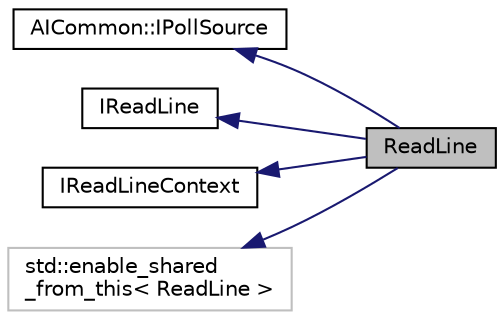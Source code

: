 digraph "ReadLine"
{
 // LATEX_PDF_SIZE
  edge [fontname="Helvetica",fontsize="10",labelfontname="Helvetica",labelfontsize="10"];
  node [fontname="Helvetica",fontsize="10",shape=record];
  rankdir="LR";
  Node1 [label="ReadLine",height=0.2,width=0.4,color="black", fillcolor="grey75", style="filled", fontcolor="black",tooltip=" "];
  Node2 -> Node1 [dir="back",color="midnightblue",fontsize="10",style="solid",fontname="Helvetica"];
  Node2 [label="AICommon::IPollSource",height=0.2,width=0.4,color="black", fillcolor="white", style="filled",URL="$classAICommon_1_1IPollSource.html",tooltip=" "];
  Node3 -> Node1 [dir="back",color="midnightblue",fontsize="10",style="solid",fontname="Helvetica"];
  Node3 [label="IReadLine",height=0.2,width=0.4,color="black", fillcolor="white", style="filled",URL="$classIReadLine.html",tooltip=" "];
  Node4 -> Node1 [dir="back",color="midnightblue",fontsize="10",style="solid",fontname="Helvetica"];
  Node4 [label="IReadLineContext",height=0.2,width=0.4,color="black", fillcolor="white", style="filled",URL="$classIReadLineContext.html",tooltip=" "];
  Node5 -> Node1 [dir="back",color="midnightblue",fontsize="10",style="solid",fontname="Helvetica"];
  Node5 [label="std::enable_shared\l_from_this\< ReadLine \>",height=0.2,width=0.4,color="grey75", fillcolor="white", style="filled",tooltip=" "];
}
